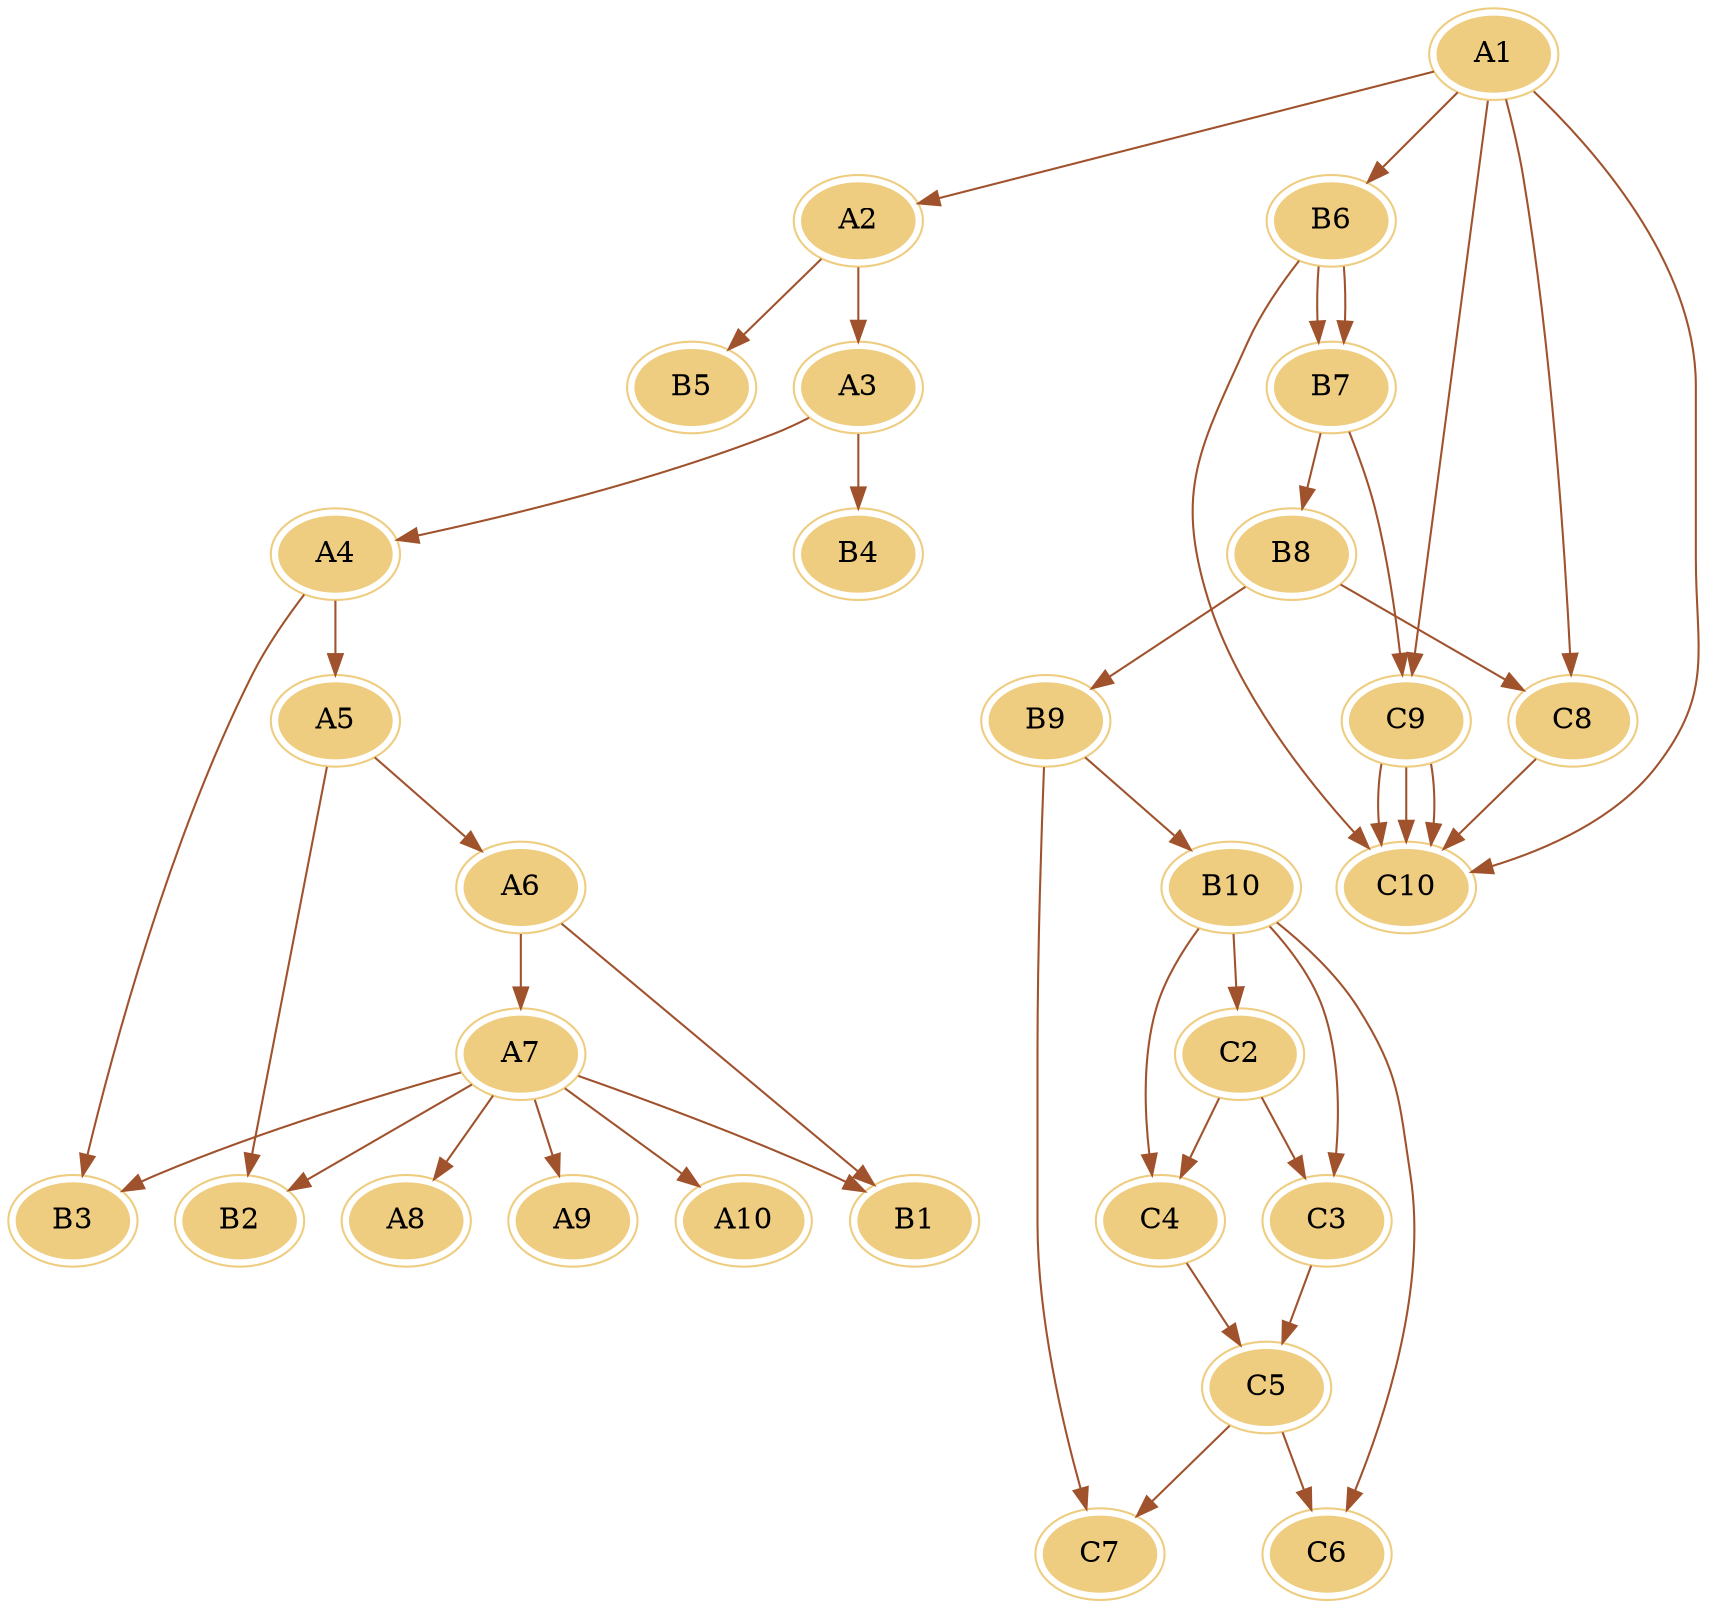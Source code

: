 digraph G {
    /*初始化节点和边的颜色*/
    node [peripheries=2 style=filled color="#eecc80"]
    edge [color="sienna" fontcolor="red"]
A1 -> A2
A1 -> B6
A1 -> C10
A1 -> C9
A1 -> C8
A2 -> A3
A2 -> B5
A3 -> A4
A3 -> B4
A4 -> A5
A4 -> B3
A5 -> A6
A5 -> B2
A6 -> A7
A6 -> B1
A7 -> A8
A7 -> A9
A7 -> A10
A7 -> B1
A7 -> B2
A7 -> B3
B6 -> B7
B6 -> B7
B6 -> C10
B7 -> B8
B7 -> C9
B8 -> B9
B8 -> C8
B9 -> B10
B9 -> C7
B10 -> C2
B10 -> C3
B10 -> C4
B10 -> C6
C2 -> C3
C2 -> C4
C3 -> C5
C4 -> C5
C5 -> C6
C5 -> C7
C8 -> C10
C9 -> C10
C9 -> C10
C9 -> C10
}
